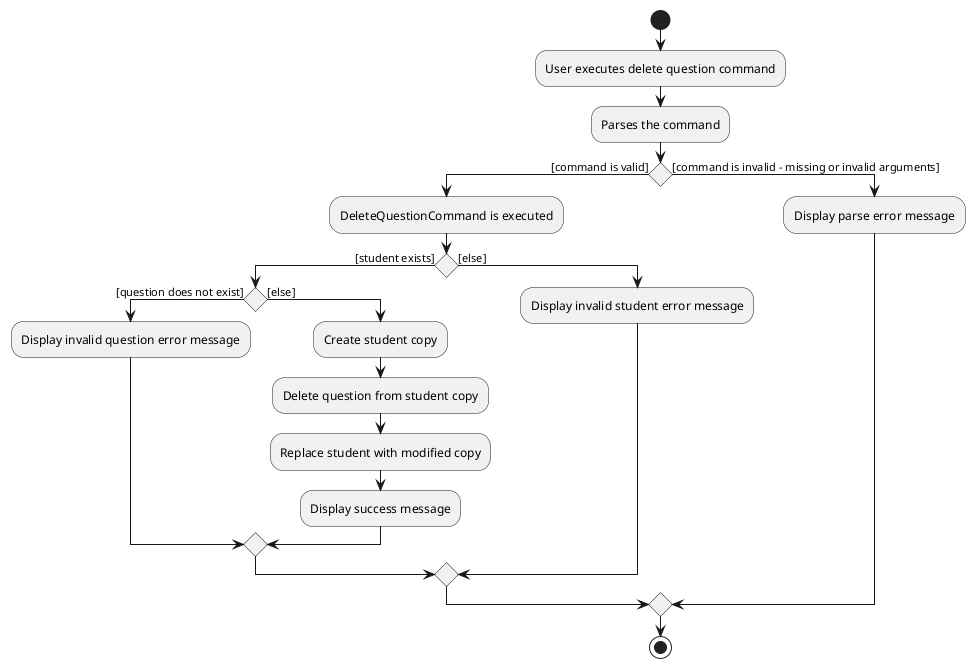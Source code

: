 @startuml
start
:User executes delete question command;
:Parses the command;
if () then ([command is valid])
    :DeleteQuestionCommand is executed;
        if () then ([student exists])
            if () then ([question does not exist])
                :Display invalid question error message;
            else ([else])
                :Create student copy;
                :Delete question from student copy;
                :Replace student with modified copy;
                :Display success message;
            endif
        else ([else])
            :Display invalid student error message;
        endif
else ([command is invalid - missing or invalid arguments])
    :Display parse error message;
endif
stop
@enduml
